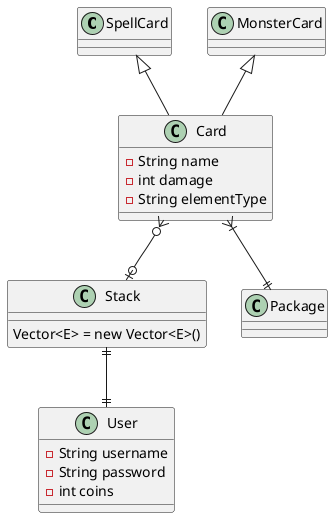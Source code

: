 @startuml






class SpellCard{}
class MonsterCard{}

MonsterCard <|-- Card

SpellCard <|-- Card

Card }o--o| Stack

Stack ||--|| User

Card}|--|| Package

class Package{
}

class Card {
-String name
-int damage
-String elementType
}
class User {
-String username
-String password
-int coins
}
class Stack{
Vector<E> = new Vector<E>()
}
@enduml